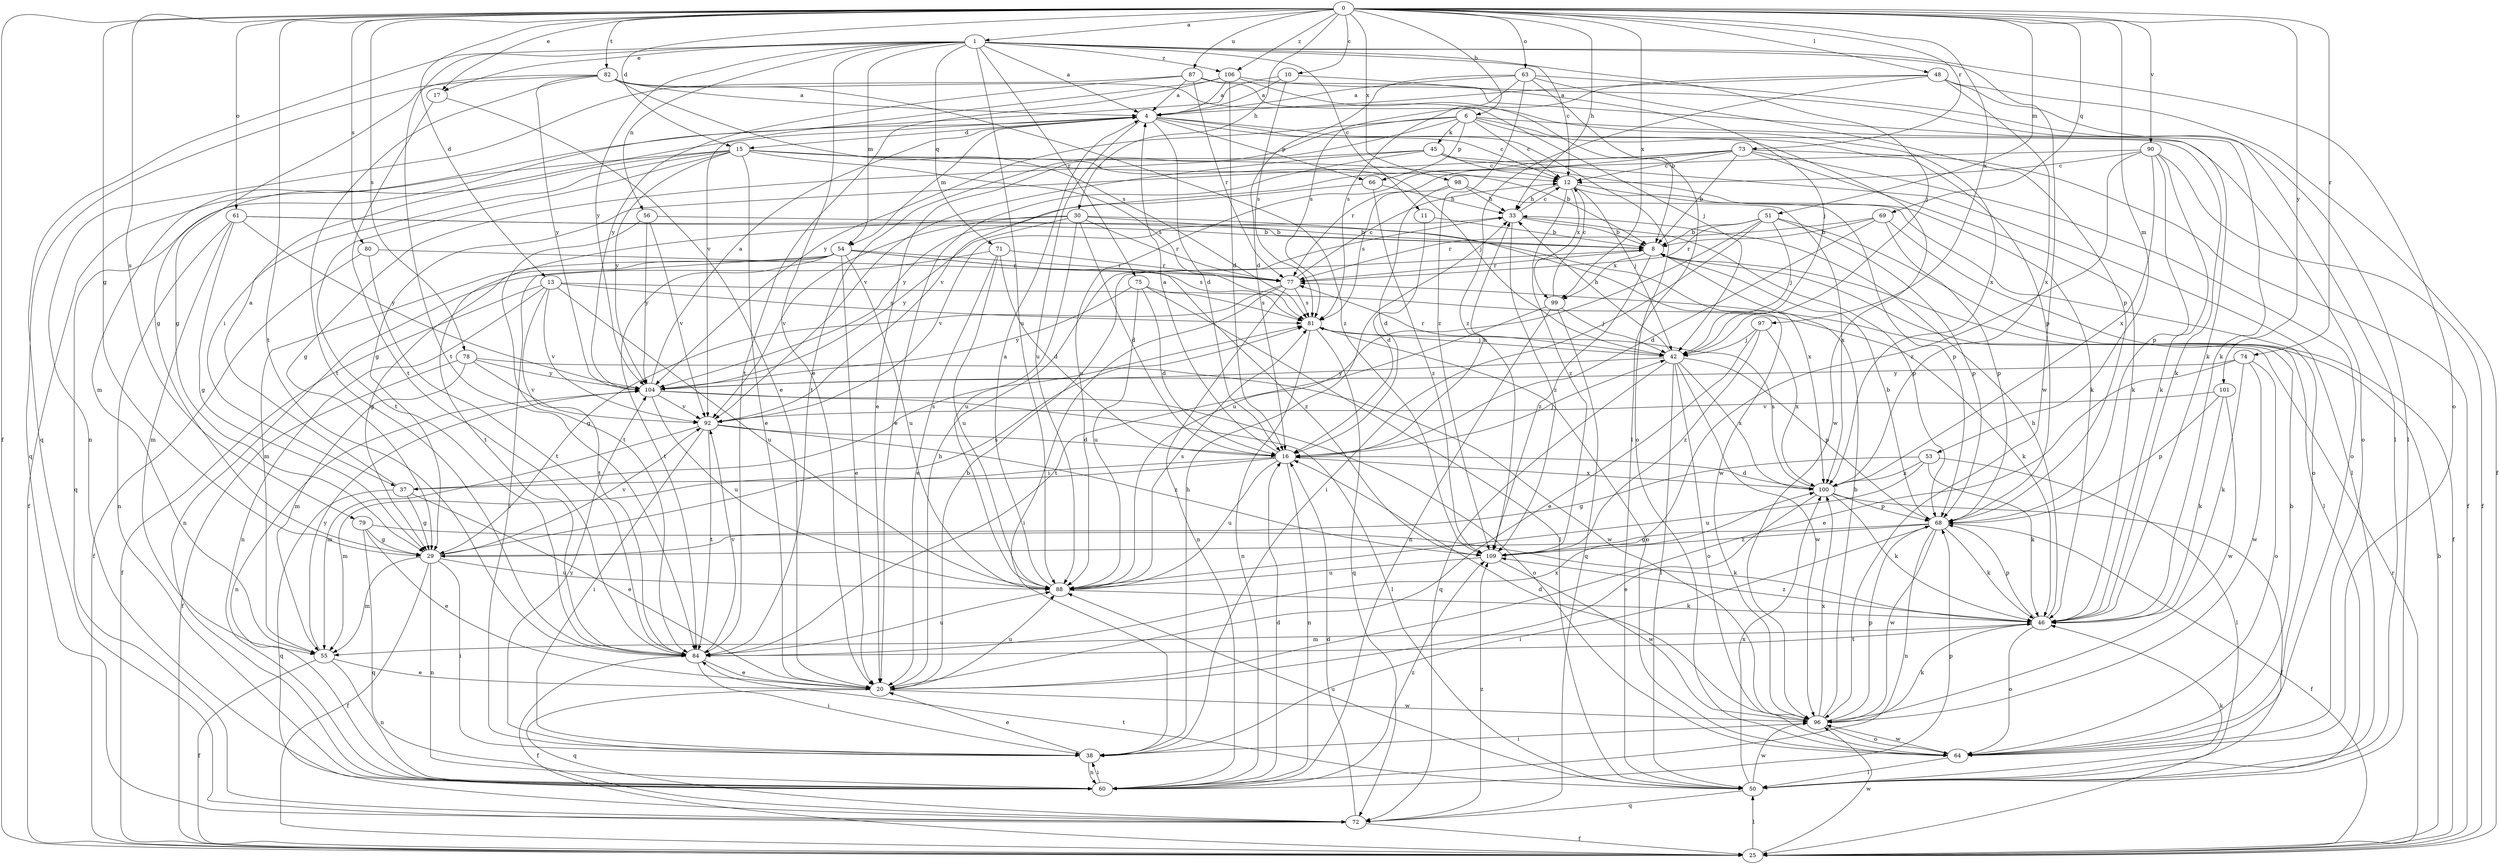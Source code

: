 strict digraph  {
0;
1;
4;
6;
8;
10;
11;
12;
13;
15;
16;
17;
20;
25;
29;
30;
33;
37;
38;
42;
45;
46;
48;
50;
51;
53;
54;
55;
56;
60;
61;
63;
64;
66;
68;
69;
71;
72;
73;
74;
75;
77;
78;
79;
80;
81;
82;
84;
87;
88;
90;
92;
96;
97;
98;
99;
100;
101;
104;
106;
109;
0 -> 1  [label=a];
0 -> 6  [label=b];
0 -> 10  [label=c];
0 -> 13  [label=d];
0 -> 15  [label=d];
0 -> 17  [label=e];
0 -> 25  [label=f];
0 -> 29  [label=g];
0 -> 30  [label=h];
0 -> 33  [label=h];
0 -> 48  [label=l];
0 -> 51  [label=m];
0 -> 53  [label=m];
0 -> 61  [label=o];
0 -> 63  [label=o];
0 -> 69  [label=q];
0 -> 73  [label=r];
0 -> 74  [label=r];
0 -> 78  [label=s];
0 -> 79  [label=s];
0 -> 80  [label=s];
0 -> 82  [label=t];
0 -> 84  [label=t];
0 -> 87  [label=u];
0 -> 90  [label=v];
0 -> 97  [label=x];
0 -> 98  [label=x];
0 -> 99  [label=x];
0 -> 101  [label=y];
0 -> 106  [label=z];
1 -> 4  [label=a];
1 -> 11  [label=c];
1 -> 12  [label=c];
1 -> 17  [label=e];
1 -> 20  [label=e];
1 -> 42  [label=j];
1 -> 54  [label=m];
1 -> 56  [label=n];
1 -> 64  [label=o];
1 -> 71  [label=q];
1 -> 72  [label=q];
1 -> 75  [label=r];
1 -> 84  [label=t];
1 -> 88  [label=u];
1 -> 96  [label=w];
1 -> 104  [label=y];
1 -> 106  [label=z];
4 -> 12  [label=c];
4 -> 15  [label=d];
4 -> 16  [label=d];
4 -> 54  [label=m];
4 -> 55  [label=m];
4 -> 64  [label=o];
4 -> 66  [label=p];
4 -> 88  [label=u];
4 -> 96  [label=w];
6 -> 12  [label=c];
6 -> 20  [label=e];
6 -> 45  [label=k];
6 -> 46  [label=k];
6 -> 64  [label=o];
6 -> 66  [label=p];
6 -> 68  [label=p];
6 -> 84  [label=t];
6 -> 104  [label=y];
8 -> 77  [label=r];
8 -> 99  [label=x];
8 -> 109  [label=z];
10 -> 4  [label=a];
10 -> 29  [label=g];
10 -> 42  [label=j];
10 -> 81  [label=s];
11 -> 8  [label=b];
11 -> 16  [label=d];
12 -> 33  [label=h];
12 -> 42  [label=j];
12 -> 64  [label=o];
12 -> 68  [label=p];
12 -> 99  [label=x];
12 -> 109  [label=z];
13 -> 25  [label=f];
13 -> 46  [label=k];
13 -> 60  [label=n];
13 -> 81  [label=s];
13 -> 84  [label=t];
13 -> 88  [label=u];
13 -> 92  [label=v];
15 -> 8  [label=b];
15 -> 12  [label=c];
15 -> 20  [label=e];
15 -> 25  [label=f];
15 -> 37  [label=i];
15 -> 42  [label=j];
15 -> 72  [label=q];
15 -> 81  [label=s];
15 -> 84  [label=t];
15 -> 104  [label=y];
16 -> 4  [label=a];
16 -> 33  [label=h];
16 -> 37  [label=i];
16 -> 42  [label=j];
16 -> 55  [label=m];
16 -> 60  [label=n];
16 -> 88  [label=u];
16 -> 100  [label=x];
17 -> 20  [label=e];
17 -> 84  [label=t];
20 -> 8  [label=b];
20 -> 33  [label=h];
20 -> 72  [label=q];
20 -> 88  [label=u];
20 -> 96  [label=w];
25 -> 8  [label=b];
25 -> 50  [label=l];
25 -> 77  [label=r];
25 -> 96  [label=w];
29 -> 25  [label=f];
29 -> 38  [label=i];
29 -> 55  [label=m];
29 -> 60  [label=n];
29 -> 81  [label=s];
29 -> 88  [label=u];
29 -> 92  [label=v];
30 -> 8  [label=b];
30 -> 16  [label=d];
30 -> 77  [label=r];
30 -> 84  [label=t];
30 -> 88  [label=u];
30 -> 92  [label=v];
30 -> 96  [label=w];
30 -> 104  [label=y];
33 -> 8  [label=b];
33 -> 12  [label=c];
33 -> 68  [label=p];
33 -> 92  [label=v];
33 -> 109  [label=z];
37 -> 4  [label=a];
37 -> 20  [label=e];
37 -> 29  [label=g];
37 -> 72  [label=q];
37 -> 81  [label=s];
38 -> 20  [label=e];
38 -> 33  [label=h];
38 -> 60  [label=n];
38 -> 104  [label=y];
42 -> 33  [label=h];
42 -> 50  [label=l];
42 -> 64  [label=o];
42 -> 68  [label=p];
42 -> 72  [label=q];
42 -> 77  [label=r];
42 -> 96  [label=w];
42 -> 100  [label=x];
42 -> 104  [label=y];
45 -> 12  [label=c];
45 -> 20  [label=e];
45 -> 29  [label=g];
45 -> 46  [label=k];
45 -> 50  [label=l];
45 -> 92  [label=v];
46 -> 33  [label=h];
46 -> 55  [label=m];
46 -> 64  [label=o];
46 -> 68  [label=p];
46 -> 84  [label=t];
46 -> 109  [label=z];
48 -> 4  [label=a];
48 -> 25  [label=f];
48 -> 50  [label=l];
48 -> 81  [label=s];
48 -> 100  [label=x];
48 -> 109  [label=z];
50 -> 46  [label=k];
50 -> 72  [label=q];
50 -> 84  [label=t];
50 -> 88  [label=u];
50 -> 96  [label=w];
50 -> 100  [label=x];
51 -> 8  [label=b];
51 -> 38  [label=i];
51 -> 42  [label=j];
51 -> 50  [label=l];
51 -> 68  [label=p];
51 -> 77  [label=r];
51 -> 88  [label=u];
53 -> 29  [label=g];
53 -> 46  [label=k];
53 -> 50  [label=l];
53 -> 88  [label=u];
53 -> 100  [label=x];
54 -> 20  [label=e];
54 -> 29  [label=g];
54 -> 38  [label=i];
54 -> 55  [label=m];
54 -> 77  [label=r];
54 -> 81  [label=s];
54 -> 84  [label=t];
54 -> 88  [label=u];
54 -> 109  [label=z];
55 -> 20  [label=e];
55 -> 25  [label=f];
55 -> 60  [label=n];
55 -> 104  [label=y];
56 -> 8  [label=b];
56 -> 84  [label=t];
56 -> 92  [label=v];
56 -> 104  [label=y];
60 -> 16  [label=d];
60 -> 38  [label=i];
60 -> 68  [label=p];
60 -> 109  [label=z];
61 -> 8  [label=b];
61 -> 29  [label=g];
61 -> 55  [label=m];
61 -> 60  [label=n];
61 -> 100  [label=x];
61 -> 104  [label=y];
63 -> 4  [label=a];
63 -> 8  [label=b];
63 -> 16  [label=d];
63 -> 50  [label=l];
63 -> 68  [label=p];
63 -> 81  [label=s];
63 -> 109  [label=z];
64 -> 8  [label=b];
64 -> 50  [label=l];
64 -> 96  [label=w];
66 -> 33  [label=h];
66 -> 104  [label=y];
66 -> 109  [label=z];
68 -> 8  [label=b];
68 -> 25  [label=f];
68 -> 29  [label=g];
68 -> 38  [label=i];
68 -> 46  [label=k];
68 -> 60  [label=n];
68 -> 96  [label=w];
68 -> 109  [label=z];
69 -> 8  [label=b];
69 -> 16  [label=d];
69 -> 25  [label=f];
69 -> 68  [label=p];
69 -> 77  [label=r];
71 -> 16  [label=d];
71 -> 20  [label=e];
71 -> 60  [label=n];
71 -> 77  [label=r];
71 -> 88  [label=u];
72 -> 16  [label=d];
72 -> 25  [label=f];
72 -> 109  [label=z];
73 -> 8  [label=b];
73 -> 12  [label=c];
73 -> 25  [label=f];
73 -> 29  [label=g];
73 -> 46  [label=k];
73 -> 64  [label=o];
73 -> 77  [label=r];
73 -> 88  [label=u];
74 -> 20  [label=e];
74 -> 46  [label=k];
74 -> 64  [label=o];
74 -> 96  [label=w];
74 -> 104  [label=y];
75 -> 16  [label=d];
75 -> 50  [label=l];
75 -> 81  [label=s];
75 -> 88  [label=u];
75 -> 104  [label=y];
77 -> 12  [label=c];
77 -> 29  [label=g];
77 -> 38  [label=i];
77 -> 60  [label=n];
77 -> 81  [label=s];
78 -> 25  [label=f];
78 -> 55  [label=m];
78 -> 92  [label=v];
78 -> 96  [label=w];
78 -> 104  [label=y];
79 -> 20  [label=e];
79 -> 29  [label=g];
79 -> 46  [label=k];
79 -> 72  [label=q];
80 -> 25  [label=f];
80 -> 77  [label=r];
80 -> 84  [label=t];
81 -> 42  [label=j];
81 -> 60  [label=n];
81 -> 64  [label=o];
81 -> 72  [label=q];
82 -> 4  [label=a];
82 -> 29  [label=g];
82 -> 42  [label=j];
82 -> 72  [label=q];
82 -> 81  [label=s];
82 -> 84  [label=t];
82 -> 104  [label=y];
82 -> 109  [label=z];
84 -> 20  [label=e];
84 -> 25  [label=f];
84 -> 38  [label=i];
84 -> 88  [label=u];
84 -> 92  [label=v];
84 -> 100  [label=x];
87 -> 4  [label=a];
87 -> 46  [label=k];
87 -> 60  [label=n];
87 -> 77  [label=r];
87 -> 100  [label=x];
87 -> 104  [label=y];
88 -> 4  [label=a];
88 -> 46  [label=k];
88 -> 81  [label=s];
90 -> 12  [label=c];
90 -> 25  [label=f];
90 -> 46  [label=k];
90 -> 68  [label=p];
90 -> 92  [label=v];
90 -> 100  [label=x];
90 -> 109  [label=z];
92 -> 16  [label=d];
92 -> 38  [label=i];
92 -> 55  [label=m];
92 -> 84  [label=t];
92 -> 109  [label=z];
96 -> 8  [label=b];
96 -> 16  [label=d];
96 -> 38  [label=i];
96 -> 46  [label=k];
96 -> 64  [label=o];
96 -> 68  [label=p];
96 -> 100  [label=x];
97 -> 20  [label=e];
97 -> 42  [label=j];
97 -> 100  [label=x];
97 -> 109  [label=z];
98 -> 16  [label=d];
98 -> 33  [label=h];
98 -> 81  [label=s];
98 -> 100  [label=x];
99 -> 12  [label=c];
99 -> 42  [label=j];
99 -> 60  [label=n];
99 -> 72  [label=q];
99 -> 84  [label=t];
100 -> 16  [label=d];
100 -> 20  [label=e];
100 -> 25  [label=f];
100 -> 46  [label=k];
100 -> 68  [label=p];
100 -> 81  [label=s];
101 -> 46  [label=k];
101 -> 68  [label=p];
101 -> 92  [label=v];
101 -> 96  [label=w];
104 -> 4  [label=a];
104 -> 50  [label=l];
104 -> 60  [label=n];
104 -> 64  [label=o];
104 -> 88  [label=u];
104 -> 92  [label=v];
106 -> 4  [label=a];
106 -> 16  [label=d];
106 -> 46  [label=k];
106 -> 50  [label=l];
106 -> 84  [label=t];
106 -> 92  [label=v];
109 -> 88  [label=u];
109 -> 96  [label=w];
}
